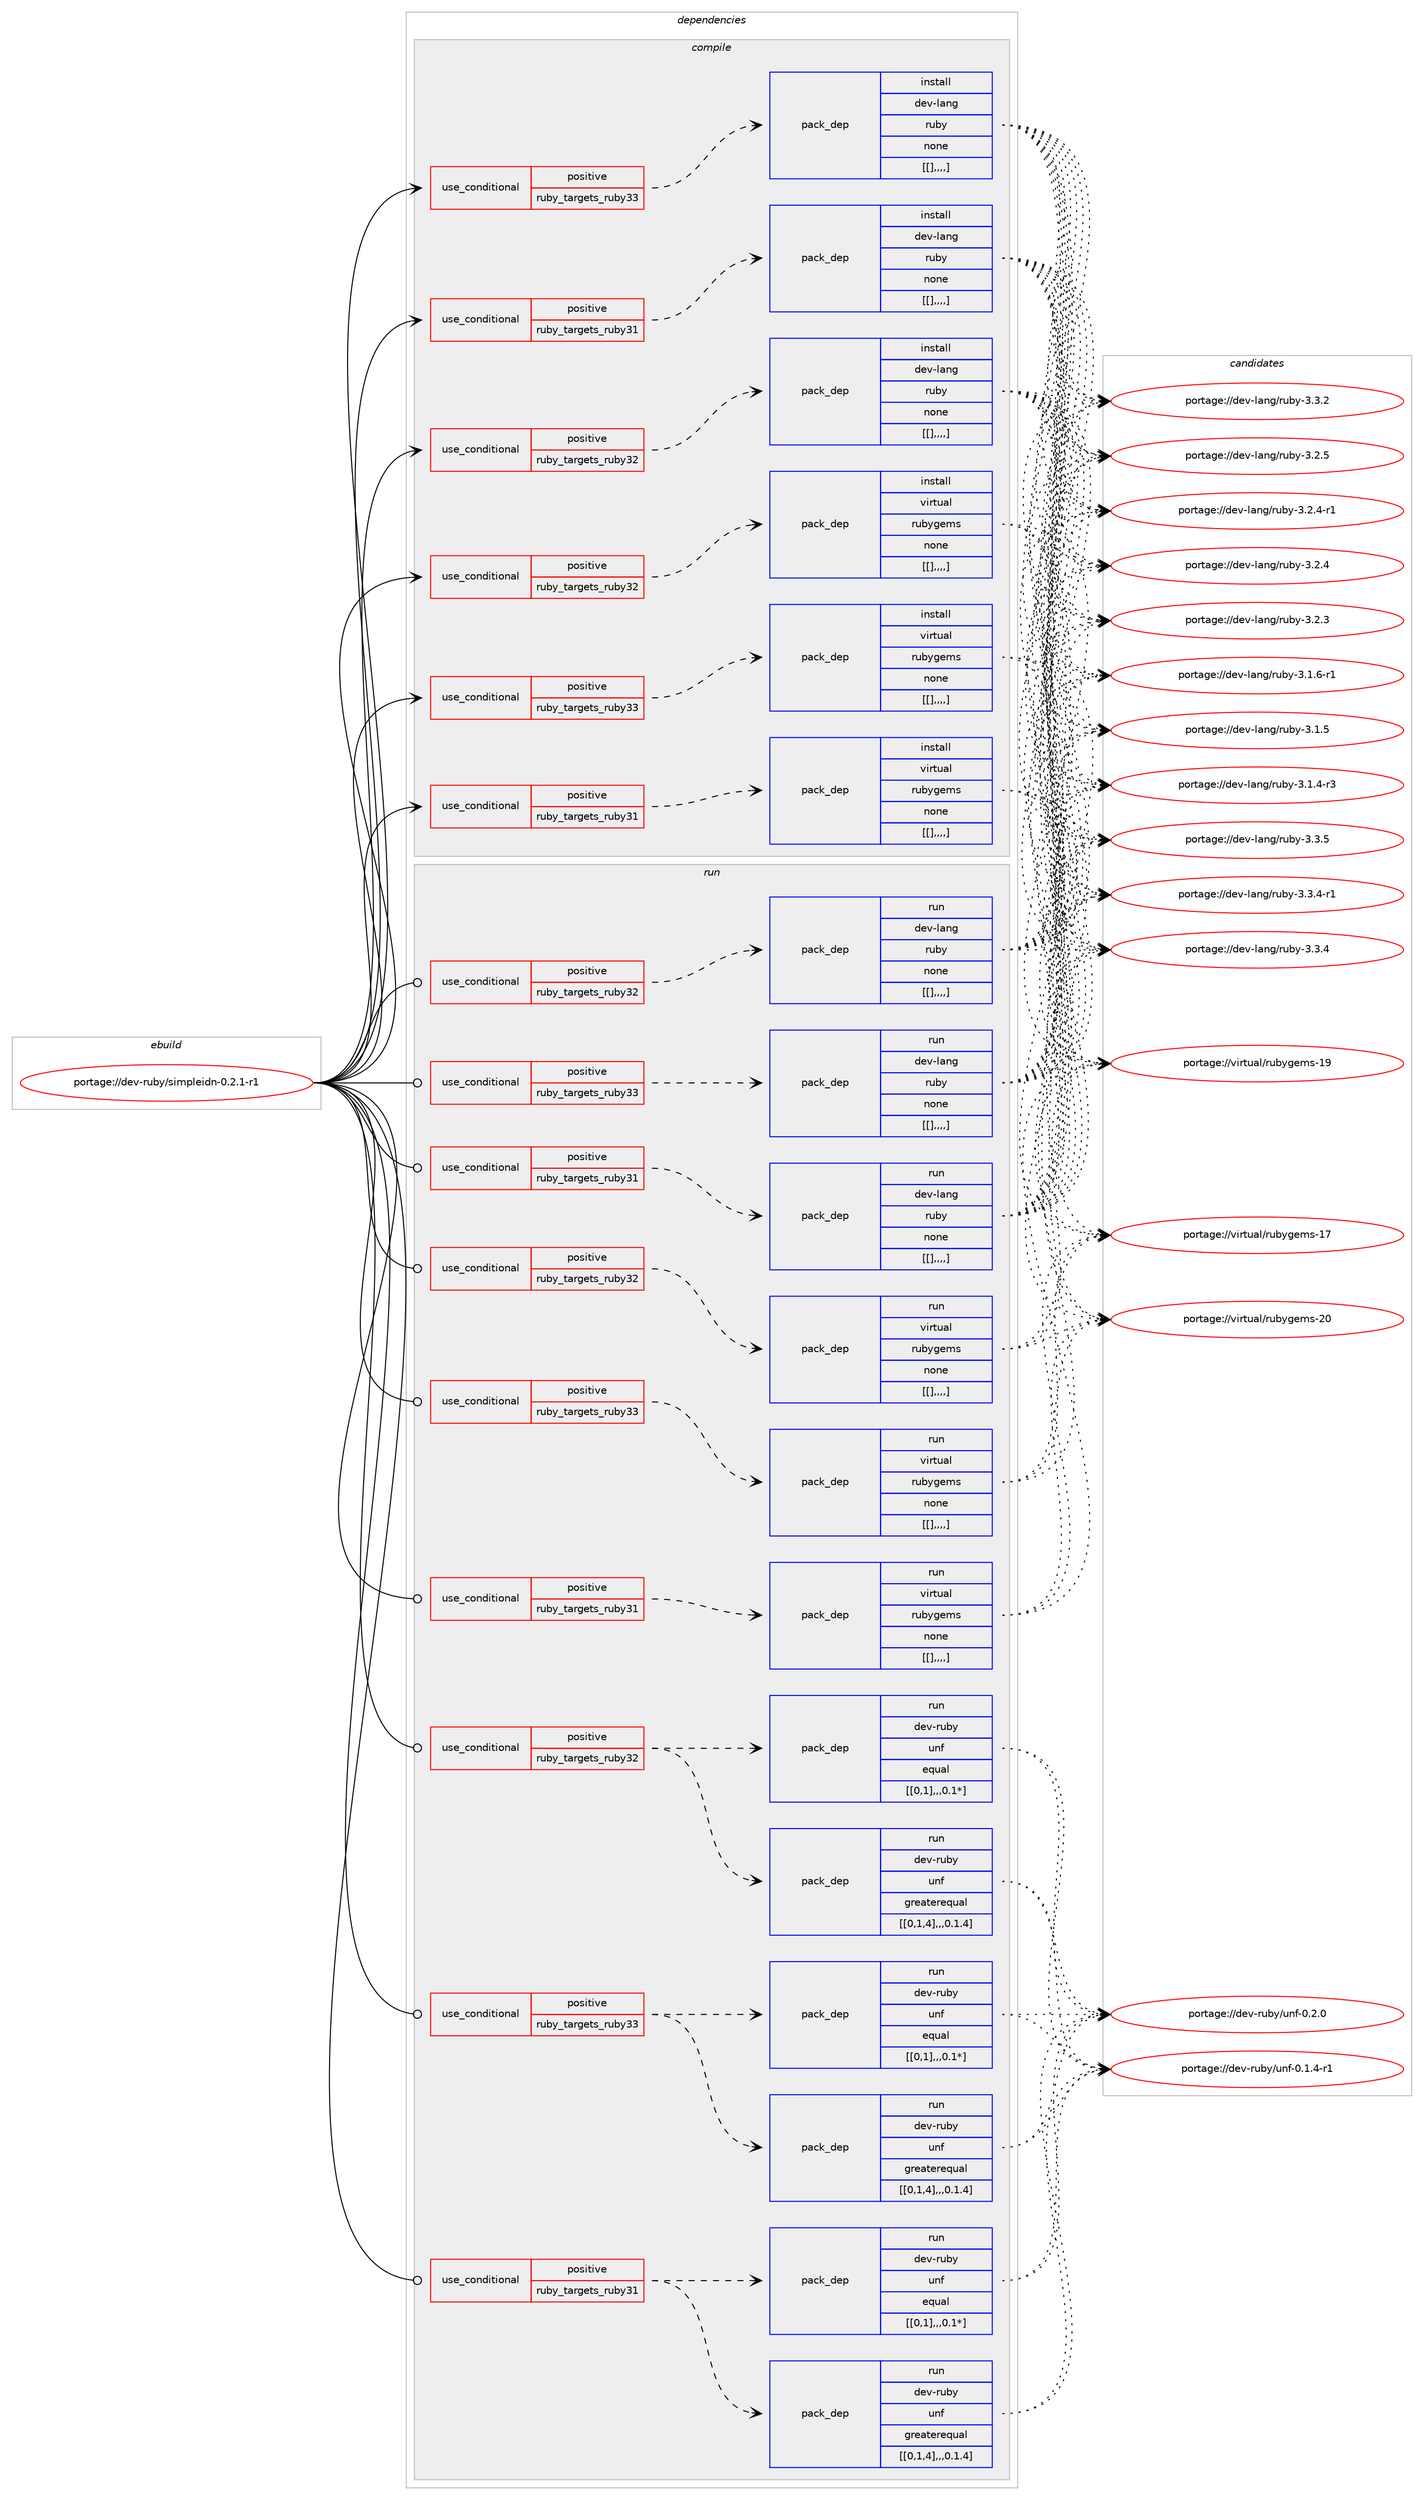 digraph prolog {

# *************
# Graph options
# *************

newrank=true;
concentrate=true;
compound=true;
graph [rankdir=LR,fontname=Helvetica,fontsize=10,ranksep=1.5];#, ranksep=2.5, nodesep=0.2];
edge  [arrowhead=vee];
node  [fontname=Helvetica,fontsize=10];

# **********
# The ebuild
# **********

subgraph cluster_leftcol {
color=gray;
label=<<i>ebuild</i>>;
id [label="portage://dev-ruby/simpleidn-0.2.1-r1", color=red, width=4, href="../dev-ruby/simpleidn-0.2.1-r1.svg"];
}

# ****************
# The dependencies
# ****************

subgraph cluster_midcol {
color=gray;
label=<<i>dependencies</i>>;
subgraph cluster_compile {
fillcolor="#eeeeee";
style=filled;
label=<<i>compile</i>>;
subgraph cond58313 {
dependency206945 [label=<<TABLE BORDER="0" CELLBORDER="1" CELLSPACING="0" CELLPADDING="4"><TR><TD ROWSPAN="3" CELLPADDING="10">use_conditional</TD></TR><TR><TD>positive</TD></TR><TR><TD>ruby_targets_ruby31</TD></TR></TABLE>>, shape=none, color=red];
subgraph pack147252 {
dependency206946 [label=<<TABLE BORDER="0" CELLBORDER="1" CELLSPACING="0" CELLPADDING="4" WIDTH="220"><TR><TD ROWSPAN="6" CELLPADDING="30">pack_dep</TD></TR><TR><TD WIDTH="110">install</TD></TR><TR><TD>dev-lang</TD></TR><TR><TD>ruby</TD></TR><TR><TD>none</TD></TR><TR><TD>[[],,,,]</TD></TR></TABLE>>, shape=none, color=blue];
}
dependency206945:e -> dependency206946:w [weight=20,style="dashed",arrowhead="vee"];
}
id:e -> dependency206945:w [weight=20,style="solid",arrowhead="vee"];
subgraph cond58314 {
dependency206947 [label=<<TABLE BORDER="0" CELLBORDER="1" CELLSPACING="0" CELLPADDING="4"><TR><TD ROWSPAN="3" CELLPADDING="10">use_conditional</TD></TR><TR><TD>positive</TD></TR><TR><TD>ruby_targets_ruby31</TD></TR></TABLE>>, shape=none, color=red];
subgraph pack147253 {
dependency206948 [label=<<TABLE BORDER="0" CELLBORDER="1" CELLSPACING="0" CELLPADDING="4" WIDTH="220"><TR><TD ROWSPAN="6" CELLPADDING="30">pack_dep</TD></TR><TR><TD WIDTH="110">install</TD></TR><TR><TD>virtual</TD></TR><TR><TD>rubygems</TD></TR><TR><TD>none</TD></TR><TR><TD>[[],,,,]</TD></TR></TABLE>>, shape=none, color=blue];
}
dependency206947:e -> dependency206948:w [weight=20,style="dashed",arrowhead="vee"];
}
id:e -> dependency206947:w [weight=20,style="solid",arrowhead="vee"];
subgraph cond58315 {
dependency206949 [label=<<TABLE BORDER="0" CELLBORDER="1" CELLSPACING="0" CELLPADDING="4"><TR><TD ROWSPAN="3" CELLPADDING="10">use_conditional</TD></TR><TR><TD>positive</TD></TR><TR><TD>ruby_targets_ruby32</TD></TR></TABLE>>, shape=none, color=red];
subgraph pack147254 {
dependency206950 [label=<<TABLE BORDER="0" CELLBORDER="1" CELLSPACING="0" CELLPADDING="4" WIDTH="220"><TR><TD ROWSPAN="6" CELLPADDING="30">pack_dep</TD></TR><TR><TD WIDTH="110">install</TD></TR><TR><TD>dev-lang</TD></TR><TR><TD>ruby</TD></TR><TR><TD>none</TD></TR><TR><TD>[[],,,,]</TD></TR></TABLE>>, shape=none, color=blue];
}
dependency206949:e -> dependency206950:w [weight=20,style="dashed",arrowhead="vee"];
}
id:e -> dependency206949:w [weight=20,style="solid",arrowhead="vee"];
subgraph cond58316 {
dependency206951 [label=<<TABLE BORDER="0" CELLBORDER="1" CELLSPACING="0" CELLPADDING="4"><TR><TD ROWSPAN="3" CELLPADDING="10">use_conditional</TD></TR><TR><TD>positive</TD></TR><TR><TD>ruby_targets_ruby32</TD></TR></TABLE>>, shape=none, color=red];
subgraph pack147255 {
dependency206952 [label=<<TABLE BORDER="0" CELLBORDER="1" CELLSPACING="0" CELLPADDING="4" WIDTH="220"><TR><TD ROWSPAN="6" CELLPADDING="30">pack_dep</TD></TR><TR><TD WIDTH="110">install</TD></TR><TR><TD>virtual</TD></TR><TR><TD>rubygems</TD></TR><TR><TD>none</TD></TR><TR><TD>[[],,,,]</TD></TR></TABLE>>, shape=none, color=blue];
}
dependency206951:e -> dependency206952:w [weight=20,style="dashed",arrowhead="vee"];
}
id:e -> dependency206951:w [weight=20,style="solid",arrowhead="vee"];
subgraph cond58317 {
dependency206953 [label=<<TABLE BORDER="0" CELLBORDER="1" CELLSPACING="0" CELLPADDING="4"><TR><TD ROWSPAN="3" CELLPADDING="10">use_conditional</TD></TR><TR><TD>positive</TD></TR><TR><TD>ruby_targets_ruby33</TD></TR></TABLE>>, shape=none, color=red];
subgraph pack147256 {
dependency206954 [label=<<TABLE BORDER="0" CELLBORDER="1" CELLSPACING="0" CELLPADDING="4" WIDTH="220"><TR><TD ROWSPAN="6" CELLPADDING="30">pack_dep</TD></TR><TR><TD WIDTH="110">install</TD></TR><TR><TD>dev-lang</TD></TR><TR><TD>ruby</TD></TR><TR><TD>none</TD></TR><TR><TD>[[],,,,]</TD></TR></TABLE>>, shape=none, color=blue];
}
dependency206953:e -> dependency206954:w [weight=20,style="dashed",arrowhead="vee"];
}
id:e -> dependency206953:w [weight=20,style="solid",arrowhead="vee"];
subgraph cond58318 {
dependency206955 [label=<<TABLE BORDER="0" CELLBORDER="1" CELLSPACING="0" CELLPADDING="4"><TR><TD ROWSPAN="3" CELLPADDING="10">use_conditional</TD></TR><TR><TD>positive</TD></TR><TR><TD>ruby_targets_ruby33</TD></TR></TABLE>>, shape=none, color=red];
subgraph pack147257 {
dependency206956 [label=<<TABLE BORDER="0" CELLBORDER="1" CELLSPACING="0" CELLPADDING="4" WIDTH="220"><TR><TD ROWSPAN="6" CELLPADDING="30">pack_dep</TD></TR><TR><TD WIDTH="110">install</TD></TR><TR><TD>virtual</TD></TR><TR><TD>rubygems</TD></TR><TR><TD>none</TD></TR><TR><TD>[[],,,,]</TD></TR></TABLE>>, shape=none, color=blue];
}
dependency206955:e -> dependency206956:w [weight=20,style="dashed",arrowhead="vee"];
}
id:e -> dependency206955:w [weight=20,style="solid",arrowhead="vee"];
}
subgraph cluster_compileandrun {
fillcolor="#eeeeee";
style=filled;
label=<<i>compile and run</i>>;
}
subgraph cluster_run {
fillcolor="#eeeeee";
style=filled;
label=<<i>run</i>>;
subgraph cond58319 {
dependency206957 [label=<<TABLE BORDER="0" CELLBORDER="1" CELLSPACING="0" CELLPADDING="4"><TR><TD ROWSPAN="3" CELLPADDING="10">use_conditional</TD></TR><TR><TD>positive</TD></TR><TR><TD>ruby_targets_ruby31</TD></TR></TABLE>>, shape=none, color=red];
subgraph pack147258 {
dependency206958 [label=<<TABLE BORDER="0" CELLBORDER="1" CELLSPACING="0" CELLPADDING="4" WIDTH="220"><TR><TD ROWSPAN="6" CELLPADDING="30">pack_dep</TD></TR><TR><TD WIDTH="110">run</TD></TR><TR><TD>dev-lang</TD></TR><TR><TD>ruby</TD></TR><TR><TD>none</TD></TR><TR><TD>[[],,,,]</TD></TR></TABLE>>, shape=none, color=blue];
}
dependency206957:e -> dependency206958:w [weight=20,style="dashed",arrowhead="vee"];
}
id:e -> dependency206957:w [weight=20,style="solid",arrowhead="odot"];
subgraph cond58320 {
dependency206959 [label=<<TABLE BORDER="0" CELLBORDER="1" CELLSPACING="0" CELLPADDING="4"><TR><TD ROWSPAN="3" CELLPADDING="10">use_conditional</TD></TR><TR><TD>positive</TD></TR><TR><TD>ruby_targets_ruby31</TD></TR></TABLE>>, shape=none, color=red];
subgraph pack147259 {
dependency206960 [label=<<TABLE BORDER="0" CELLBORDER="1" CELLSPACING="0" CELLPADDING="4" WIDTH="220"><TR><TD ROWSPAN="6" CELLPADDING="30">pack_dep</TD></TR><TR><TD WIDTH="110">run</TD></TR><TR><TD>dev-ruby</TD></TR><TR><TD>unf</TD></TR><TR><TD>greaterequal</TD></TR><TR><TD>[[0,1,4],,,0.1.4]</TD></TR></TABLE>>, shape=none, color=blue];
}
dependency206959:e -> dependency206960:w [weight=20,style="dashed",arrowhead="vee"];
subgraph pack147260 {
dependency206961 [label=<<TABLE BORDER="0" CELLBORDER="1" CELLSPACING="0" CELLPADDING="4" WIDTH="220"><TR><TD ROWSPAN="6" CELLPADDING="30">pack_dep</TD></TR><TR><TD WIDTH="110">run</TD></TR><TR><TD>dev-ruby</TD></TR><TR><TD>unf</TD></TR><TR><TD>equal</TD></TR><TR><TD>[[0,1],,,0.1*]</TD></TR></TABLE>>, shape=none, color=blue];
}
dependency206959:e -> dependency206961:w [weight=20,style="dashed",arrowhead="vee"];
}
id:e -> dependency206959:w [weight=20,style="solid",arrowhead="odot"];
subgraph cond58321 {
dependency206962 [label=<<TABLE BORDER="0" CELLBORDER="1" CELLSPACING="0" CELLPADDING="4"><TR><TD ROWSPAN="3" CELLPADDING="10">use_conditional</TD></TR><TR><TD>positive</TD></TR><TR><TD>ruby_targets_ruby31</TD></TR></TABLE>>, shape=none, color=red];
subgraph pack147261 {
dependency206963 [label=<<TABLE BORDER="0" CELLBORDER="1" CELLSPACING="0" CELLPADDING="4" WIDTH="220"><TR><TD ROWSPAN="6" CELLPADDING="30">pack_dep</TD></TR><TR><TD WIDTH="110">run</TD></TR><TR><TD>virtual</TD></TR><TR><TD>rubygems</TD></TR><TR><TD>none</TD></TR><TR><TD>[[],,,,]</TD></TR></TABLE>>, shape=none, color=blue];
}
dependency206962:e -> dependency206963:w [weight=20,style="dashed",arrowhead="vee"];
}
id:e -> dependency206962:w [weight=20,style="solid",arrowhead="odot"];
subgraph cond58322 {
dependency206964 [label=<<TABLE BORDER="0" CELLBORDER="1" CELLSPACING="0" CELLPADDING="4"><TR><TD ROWSPAN="3" CELLPADDING="10">use_conditional</TD></TR><TR><TD>positive</TD></TR><TR><TD>ruby_targets_ruby32</TD></TR></TABLE>>, shape=none, color=red];
subgraph pack147262 {
dependency206965 [label=<<TABLE BORDER="0" CELLBORDER="1" CELLSPACING="0" CELLPADDING="4" WIDTH="220"><TR><TD ROWSPAN="6" CELLPADDING="30">pack_dep</TD></TR><TR><TD WIDTH="110">run</TD></TR><TR><TD>dev-lang</TD></TR><TR><TD>ruby</TD></TR><TR><TD>none</TD></TR><TR><TD>[[],,,,]</TD></TR></TABLE>>, shape=none, color=blue];
}
dependency206964:e -> dependency206965:w [weight=20,style="dashed",arrowhead="vee"];
}
id:e -> dependency206964:w [weight=20,style="solid",arrowhead="odot"];
subgraph cond58323 {
dependency206966 [label=<<TABLE BORDER="0" CELLBORDER="1" CELLSPACING="0" CELLPADDING="4"><TR><TD ROWSPAN="3" CELLPADDING="10">use_conditional</TD></TR><TR><TD>positive</TD></TR><TR><TD>ruby_targets_ruby32</TD></TR></TABLE>>, shape=none, color=red];
subgraph pack147263 {
dependency206967 [label=<<TABLE BORDER="0" CELLBORDER="1" CELLSPACING="0" CELLPADDING="4" WIDTH="220"><TR><TD ROWSPAN="6" CELLPADDING="30">pack_dep</TD></TR><TR><TD WIDTH="110">run</TD></TR><TR><TD>dev-ruby</TD></TR><TR><TD>unf</TD></TR><TR><TD>greaterequal</TD></TR><TR><TD>[[0,1,4],,,0.1.4]</TD></TR></TABLE>>, shape=none, color=blue];
}
dependency206966:e -> dependency206967:w [weight=20,style="dashed",arrowhead="vee"];
subgraph pack147264 {
dependency206968 [label=<<TABLE BORDER="0" CELLBORDER="1" CELLSPACING="0" CELLPADDING="4" WIDTH="220"><TR><TD ROWSPAN="6" CELLPADDING="30">pack_dep</TD></TR><TR><TD WIDTH="110">run</TD></TR><TR><TD>dev-ruby</TD></TR><TR><TD>unf</TD></TR><TR><TD>equal</TD></TR><TR><TD>[[0,1],,,0.1*]</TD></TR></TABLE>>, shape=none, color=blue];
}
dependency206966:e -> dependency206968:w [weight=20,style="dashed",arrowhead="vee"];
}
id:e -> dependency206966:w [weight=20,style="solid",arrowhead="odot"];
subgraph cond58324 {
dependency206969 [label=<<TABLE BORDER="0" CELLBORDER="1" CELLSPACING="0" CELLPADDING="4"><TR><TD ROWSPAN="3" CELLPADDING="10">use_conditional</TD></TR><TR><TD>positive</TD></TR><TR><TD>ruby_targets_ruby32</TD></TR></TABLE>>, shape=none, color=red];
subgraph pack147265 {
dependency206970 [label=<<TABLE BORDER="0" CELLBORDER="1" CELLSPACING="0" CELLPADDING="4" WIDTH="220"><TR><TD ROWSPAN="6" CELLPADDING="30">pack_dep</TD></TR><TR><TD WIDTH="110">run</TD></TR><TR><TD>virtual</TD></TR><TR><TD>rubygems</TD></TR><TR><TD>none</TD></TR><TR><TD>[[],,,,]</TD></TR></TABLE>>, shape=none, color=blue];
}
dependency206969:e -> dependency206970:w [weight=20,style="dashed",arrowhead="vee"];
}
id:e -> dependency206969:w [weight=20,style="solid",arrowhead="odot"];
subgraph cond58325 {
dependency206971 [label=<<TABLE BORDER="0" CELLBORDER="1" CELLSPACING="0" CELLPADDING="4"><TR><TD ROWSPAN="3" CELLPADDING="10">use_conditional</TD></TR><TR><TD>positive</TD></TR><TR><TD>ruby_targets_ruby33</TD></TR></TABLE>>, shape=none, color=red];
subgraph pack147266 {
dependency206972 [label=<<TABLE BORDER="0" CELLBORDER="1" CELLSPACING="0" CELLPADDING="4" WIDTH="220"><TR><TD ROWSPAN="6" CELLPADDING="30">pack_dep</TD></TR><TR><TD WIDTH="110">run</TD></TR><TR><TD>dev-lang</TD></TR><TR><TD>ruby</TD></TR><TR><TD>none</TD></TR><TR><TD>[[],,,,]</TD></TR></TABLE>>, shape=none, color=blue];
}
dependency206971:e -> dependency206972:w [weight=20,style="dashed",arrowhead="vee"];
}
id:e -> dependency206971:w [weight=20,style="solid",arrowhead="odot"];
subgraph cond58326 {
dependency206973 [label=<<TABLE BORDER="0" CELLBORDER="1" CELLSPACING="0" CELLPADDING="4"><TR><TD ROWSPAN="3" CELLPADDING="10">use_conditional</TD></TR><TR><TD>positive</TD></TR><TR><TD>ruby_targets_ruby33</TD></TR></TABLE>>, shape=none, color=red];
subgraph pack147267 {
dependency206974 [label=<<TABLE BORDER="0" CELLBORDER="1" CELLSPACING="0" CELLPADDING="4" WIDTH="220"><TR><TD ROWSPAN="6" CELLPADDING="30">pack_dep</TD></TR><TR><TD WIDTH="110">run</TD></TR><TR><TD>dev-ruby</TD></TR><TR><TD>unf</TD></TR><TR><TD>greaterequal</TD></TR><TR><TD>[[0,1,4],,,0.1.4]</TD></TR></TABLE>>, shape=none, color=blue];
}
dependency206973:e -> dependency206974:w [weight=20,style="dashed",arrowhead="vee"];
subgraph pack147268 {
dependency206975 [label=<<TABLE BORDER="0" CELLBORDER="1" CELLSPACING="0" CELLPADDING="4" WIDTH="220"><TR><TD ROWSPAN="6" CELLPADDING="30">pack_dep</TD></TR><TR><TD WIDTH="110">run</TD></TR><TR><TD>dev-ruby</TD></TR><TR><TD>unf</TD></TR><TR><TD>equal</TD></TR><TR><TD>[[0,1],,,0.1*]</TD></TR></TABLE>>, shape=none, color=blue];
}
dependency206973:e -> dependency206975:w [weight=20,style="dashed",arrowhead="vee"];
}
id:e -> dependency206973:w [weight=20,style="solid",arrowhead="odot"];
subgraph cond58327 {
dependency206976 [label=<<TABLE BORDER="0" CELLBORDER="1" CELLSPACING="0" CELLPADDING="4"><TR><TD ROWSPAN="3" CELLPADDING="10">use_conditional</TD></TR><TR><TD>positive</TD></TR><TR><TD>ruby_targets_ruby33</TD></TR></TABLE>>, shape=none, color=red];
subgraph pack147269 {
dependency206977 [label=<<TABLE BORDER="0" CELLBORDER="1" CELLSPACING="0" CELLPADDING="4" WIDTH="220"><TR><TD ROWSPAN="6" CELLPADDING="30">pack_dep</TD></TR><TR><TD WIDTH="110">run</TD></TR><TR><TD>virtual</TD></TR><TR><TD>rubygems</TD></TR><TR><TD>none</TD></TR><TR><TD>[[],,,,]</TD></TR></TABLE>>, shape=none, color=blue];
}
dependency206976:e -> dependency206977:w [weight=20,style="dashed",arrowhead="vee"];
}
id:e -> dependency206976:w [weight=20,style="solid",arrowhead="odot"];
}
}

# **************
# The candidates
# **************

subgraph cluster_choices {
rank=same;
color=gray;
label=<<i>candidates</i>>;

subgraph choice147252 {
color=black;
nodesep=1;
choice10010111845108971101034711411798121455146514653 [label="portage://dev-lang/ruby-3.3.5", color=red, width=4,href="../dev-lang/ruby-3.3.5.svg"];
choice100101118451089711010347114117981214551465146524511449 [label="portage://dev-lang/ruby-3.3.4-r1", color=red, width=4,href="../dev-lang/ruby-3.3.4-r1.svg"];
choice10010111845108971101034711411798121455146514652 [label="portage://dev-lang/ruby-3.3.4", color=red, width=4,href="../dev-lang/ruby-3.3.4.svg"];
choice10010111845108971101034711411798121455146514650 [label="portage://dev-lang/ruby-3.3.2", color=red, width=4,href="../dev-lang/ruby-3.3.2.svg"];
choice10010111845108971101034711411798121455146504653 [label="portage://dev-lang/ruby-3.2.5", color=red, width=4,href="../dev-lang/ruby-3.2.5.svg"];
choice100101118451089711010347114117981214551465046524511449 [label="portage://dev-lang/ruby-3.2.4-r1", color=red, width=4,href="../dev-lang/ruby-3.2.4-r1.svg"];
choice10010111845108971101034711411798121455146504652 [label="portage://dev-lang/ruby-3.2.4", color=red, width=4,href="../dev-lang/ruby-3.2.4.svg"];
choice10010111845108971101034711411798121455146504651 [label="portage://dev-lang/ruby-3.2.3", color=red, width=4,href="../dev-lang/ruby-3.2.3.svg"];
choice100101118451089711010347114117981214551464946544511449 [label="portage://dev-lang/ruby-3.1.6-r1", color=red, width=4,href="../dev-lang/ruby-3.1.6-r1.svg"];
choice10010111845108971101034711411798121455146494653 [label="portage://dev-lang/ruby-3.1.5", color=red, width=4,href="../dev-lang/ruby-3.1.5.svg"];
choice100101118451089711010347114117981214551464946524511451 [label="portage://dev-lang/ruby-3.1.4-r3", color=red, width=4,href="../dev-lang/ruby-3.1.4-r3.svg"];
dependency206946:e -> choice10010111845108971101034711411798121455146514653:w [style=dotted,weight="100"];
dependency206946:e -> choice100101118451089711010347114117981214551465146524511449:w [style=dotted,weight="100"];
dependency206946:e -> choice10010111845108971101034711411798121455146514652:w [style=dotted,weight="100"];
dependency206946:e -> choice10010111845108971101034711411798121455146514650:w [style=dotted,weight="100"];
dependency206946:e -> choice10010111845108971101034711411798121455146504653:w [style=dotted,weight="100"];
dependency206946:e -> choice100101118451089711010347114117981214551465046524511449:w [style=dotted,weight="100"];
dependency206946:e -> choice10010111845108971101034711411798121455146504652:w [style=dotted,weight="100"];
dependency206946:e -> choice10010111845108971101034711411798121455146504651:w [style=dotted,weight="100"];
dependency206946:e -> choice100101118451089711010347114117981214551464946544511449:w [style=dotted,weight="100"];
dependency206946:e -> choice10010111845108971101034711411798121455146494653:w [style=dotted,weight="100"];
dependency206946:e -> choice100101118451089711010347114117981214551464946524511451:w [style=dotted,weight="100"];
}
subgraph choice147253 {
color=black;
nodesep=1;
choice118105114116117971084711411798121103101109115455048 [label="portage://virtual/rubygems-20", color=red, width=4,href="../virtual/rubygems-20.svg"];
choice118105114116117971084711411798121103101109115454957 [label="portage://virtual/rubygems-19", color=red, width=4,href="../virtual/rubygems-19.svg"];
choice118105114116117971084711411798121103101109115454955 [label="portage://virtual/rubygems-17", color=red, width=4,href="../virtual/rubygems-17.svg"];
dependency206948:e -> choice118105114116117971084711411798121103101109115455048:w [style=dotted,weight="100"];
dependency206948:e -> choice118105114116117971084711411798121103101109115454957:w [style=dotted,weight="100"];
dependency206948:e -> choice118105114116117971084711411798121103101109115454955:w [style=dotted,weight="100"];
}
subgraph choice147254 {
color=black;
nodesep=1;
choice10010111845108971101034711411798121455146514653 [label="portage://dev-lang/ruby-3.3.5", color=red, width=4,href="../dev-lang/ruby-3.3.5.svg"];
choice100101118451089711010347114117981214551465146524511449 [label="portage://dev-lang/ruby-3.3.4-r1", color=red, width=4,href="../dev-lang/ruby-3.3.4-r1.svg"];
choice10010111845108971101034711411798121455146514652 [label="portage://dev-lang/ruby-3.3.4", color=red, width=4,href="../dev-lang/ruby-3.3.4.svg"];
choice10010111845108971101034711411798121455146514650 [label="portage://dev-lang/ruby-3.3.2", color=red, width=4,href="../dev-lang/ruby-3.3.2.svg"];
choice10010111845108971101034711411798121455146504653 [label="portage://dev-lang/ruby-3.2.5", color=red, width=4,href="../dev-lang/ruby-3.2.5.svg"];
choice100101118451089711010347114117981214551465046524511449 [label="portage://dev-lang/ruby-3.2.4-r1", color=red, width=4,href="../dev-lang/ruby-3.2.4-r1.svg"];
choice10010111845108971101034711411798121455146504652 [label="portage://dev-lang/ruby-3.2.4", color=red, width=4,href="../dev-lang/ruby-3.2.4.svg"];
choice10010111845108971101034711411798121455146504651 [label="portage://dev-lang/ruby-3.2.3", color=red, width=4,href="../dev-lang/ruby-3.2.3.svg"];
choice100101118451089711010347114117981214551464946544511449 [label="portage://dev-lang/ruby-3.1.6-r1", color=red, width=4,href="../dev-lang/ruby-3.1.6-r1.svg"];
choice10010111845108971101034711411798121455146494653 [label="portage://dev-lang/ruby-3.1.5", color=red, width=4,href="../dev-lang/ruby-3.1.5.svg"];
choice100101118451089711010347114117981214551464946524511451 [label="portage://dev-lang/ruby-3.1.4-r3", color=red, width=4,href="../dev-lang/ruby-3.1.4-r3.svg"];
dependency206950:e -> choice10010111845108971101034711411798121455146514653:w [style=dotted,weight="100"];
dependency206950:e -> choice100101118451089711010347114117981214551465146524511449:w [style=dotted,weight="100"];
dependency206950:e -> choice10010111845108971101034711411798121455146514652:w [style=dotted,weight="100"];
dependency206950:e -> choice10010111845108971101034711411798121455146514650:w [style=dotted,weight="100"];
dependency206950:e -> choice10010111845108971101034711411798121455146504653:w [style=dotted,weight="100"];
dependency206950:e -> choice100101118451089711010347114117981214551465046524511449:w [style=dotted,weight="100"];
dependency206950:e -> choice10010111845108971101034711411798121455146504652:w [style=dotted,weight="100"];
dependency206950:e -> choice10010111845108971101034711411798121455146504651:w [style=dotted,weight="100"];
dependency206950:e -> choice100101118451089711010347114117981214551464946544511449:w [style=dotted,weight="100"];
dependency206950:e -> choice10010111845108971101034711411798121455146494653:w [style=dotted,weight="100"];
dependency206950:e -> choice100101118451089711010347114117981214551464946524511451:w [style=dotted,weight="100"];
}
subgraph choice147255 {
color=black;
nodesep=1;
choice118105114116117971084711411798121103101109115455048 [label="portage://virtual/rubygems-20", color=red, width=4,href="../virtual/rubygems-20.svg"];
choice118105114116117971084711411798121103101109115454957 [label="portage://virtual/rubygems-19", color=red, width=4,href="../virtual/rubygems-19.svg"];
choice118105114116117971084711411798121103101109115454955 [label="portage://virtual/rubygems-17", color=red, width=4,href="../virtual/rubygems-17.svg"];
dependency206952:e -> choice118105114116117971084711411798121103101109115455048:w [style=dotted,weight="100"];
dependency206952:e -> choice118105114116117971084711411798121103101109115454957:w [style=dotted,weight="100"];
dependency206952:e -> choice118105114116117971084711411798121103101109115454955:w [style=dotted,weight="100"];
}
subgraph choice147256 {
color=black;
nodesep=1;
choice10010111845108971101034711411798121455146514653 [label="portage://dev-lang/ruby-3.3.5", color=red, width=4,href="../dev-lang/ruby-3.3.5.svg"];
choice100101118451089711010347114117981214551465146524511449 [label="portage://dev-lang/ruby-3.3.4-r1", color=red, width=4,href="../dev-lang/ruby-3.3.4-r1.svg"];
choice10010111845108971101034711411798121455146514652 [label="portage://dev-lang/ruby-3.3.4", color=red, width=4,href="../dev-lang/ruby-3.3.4.svg"];
choice10010111845108971101034711411798121455146514650 [label="portage://dev-lang/ruby-3.3.2", color=red, width=4,href="../dev-lang/ruby-3.3.2.svg"];
choice10010111845108971101034711411798121455146504653 [label="portage://dev-lang/ruby-3.2.5", color=red, width=4,href="../dev-lang/ruby-3.2.5.svg"];
choice100101118451089711010347114117981214551465046524511449 [label="portage://dev-lang/ruby-3.2.4-r1", color=red, width=4,href="../dev-lang/ruby-3.2.4-r1.svg"];
choice10010111845108971101034711411798121455146504652 [label="portage://dev-lang/ruby-3.2.4", color=red, width=4,href="../dev-lang/ruby-3.2.4.svg"];
choice10010111845108971101034711411798121455146504651 [label="portage://dev-lang/ruby-3.2.3", color=red, width=4,href="../dev-lang/ruby-3.2.3.svg"];
choice100101118451089711010347114117981214551464946544511449 [label="portage://dev-lang/ruby-3.1.6-r1", color=red, width=4,href="../dev-lang/ruby-3.1.6-r1.svg"];
choice10010111845108971101034711411798121455146494653 [label="portage://dev-lang/ruby-3.1.5", color=red, width=4,href="../dev-lang/ruby-3.1.5.svg"];
choice100101118451089711010347114117981214551464946524511451 [label="portage://dev-lang/ruby-3.1.4-r3", color=red, width=4,href="../dev-lang/ruby-3.1.4-r3.svg"];
dependency206954:e -> choice10010111845108971101034711411798121455146514653:w [style=dotted,weight="100"];
dependency206954:e -> choice100101118451089711010347114117981214551465146524511449:w [style=dotted,weight="100"];
dependency206954:e -> choice10010111845108971101034711411798121455146514652:w [style=dotted,weight="100"];
dependency206954:e -> choice10010111845108971101034711411798121455146514650:w [style=dotted,weight="100"];
dependency206954:e -> choice10010111845108971101034711411798121455146504653:w [style=dotted,weight="100"];
dependency206954:e -> choice100101118451089711010347114117981214551465046524511449:w [style=dotted,weight="100"];
dependency206954:e -> choice10010111845108971101034711411798121455146504652:w [style=dotted,weight="100"];
dependency206954:e -> choice10010111845108971101034711411798121455146504651:w [style=dotted,weight="100"];
dependency206954:e -> choice100101118451089711010347114117981214551464946544511449:w [style=dotted,weight="100"];
dependency206954:e -> choice10010111845108971101034711411798121455146494653:w [style=dotted,weight="100"];
dependency206954:e -> choice100101118451089711010347114117981214551464946524511451:w [style=dotted,weight="100"];
}
subgraph choice147257 {
color=black;
nodesep=1;
choice118105114116117971084711411798121103101109115455048 [label="portage://virtual/rubygems-20", color=red, width=4,href="../virtual/rubygems-20.svg"];
choice118105114116117971084711411798121103101109115454957 [label="portage://virtual/rubygems-19", color=red, width=4,href="../virtual/rubygems-19.svg"];
choice118105114116117971084711411798121103101109115454955 [label="portage://virtual/rubygems-17", color=red, width=4,href="../virtual/rubygems-17.svg"];
dependency206956:e -> choice118105114116117971084711411798121103101109115455048:w [style=dotted,weight="100"];
dependency206956:e -> choice118105114116117971084711411798121103101109115454957:w [style=dotted,weight="100"];
dependency206956:e -> choice118105114116117971084711411798121103101109115454955:w [style=dotted,weight="100"];
}
subgraph choice147258 {
color=black;
nodesep=1;
choice10010111845108971101034711411798121455146514653 [label="portage://dev-lang/ruby-3.3.5", color=red, width=4,href="../dev-lang/ruby-3.3.5.svg"];
choice100101118451089711010347114117981214551465146524511449 [label="portage://dev-lang/ruby-3.3.4-r1", color=red, width=4,href="../dev-lang/ruby-3.3.4-r1.svg"];
choice10010111845108971101034711411798121455146514652 [label="portage://dev-lang/ruby-3.3.4", color=red, width=4,href="../dev-lang/ruby-3.3.4.svg"];
choice10010111845108971101034711411798121455146514650 [label="portage://dev-lang/ruby-3.3.2", color=red, width=4,href="../dev-lang/ruby-3.3.2.svg"];
choice10010111845108971101034711411798121455146504653 [label="portage://dev-lang/ruby-3.2.5", color=red, width=4,href="../dev-lang/ruby-3.2.5.svg"];
choice100101118451089711010347114117981214551465046524511449 [label="portage://dev-lang/ruby-3.2.4-r1", color=red, width=4,href="../dev-lang/ruby-3.2.4-r1.svg"];
choice10010111845108971101034711411798121455146504652 [label="portage://dev-lang/ruby-3.2.4", color=red, width=4,href="../dev-lang/ruby-3.2.4.svg"];
choice10010111845108971101034711411798121455146504651 [label="portage://dev-lang/ruby-3.2.3", color=red, width=4,href="../dev-lang/ruby-3.2.3.svg"];
choice100101118451089711010347114117981214551464946544511449 [label="portage://dev-lang/ruby-3.1.6-r1", color=red, width=4,href="../dev-lang/ruby-3.1.6-r1.svg"];
choice10010111845108971101034711411798121455146494653 [label="portage://dev-lang/ruby-3.1.5", color=red, width=4,href="../dev-lang/ruby-3.1.5.svg"];
choice100101118451089711010347114117981214551464946524511451 [label="portage://dev-lang/ruby-3.1.4-r3", color=red, width=4,href="../dev-lang/ruby-3.1.4-r3.svg"];
dependency206958:e -> choice10010111845108971101034711411798121455146514653:w [style=dotted,weight="100"];
dependency206958:e -> choice100101118451089711010347114117981214551465146524511449:w [style=dotted,weight="100"];
dependency206958:e -> choice10010111845108971101034711411798121455146514652:w [style=dotted,weight="100"];
dependency206958:e -> choice10010111845108971101034711411798121455146514650:w [style=dotted,weight="100"];
dependency206958:e -> choice10010111845108971101034711411798121455146504653:w [style=dotted,weight="100"];
dependency206958:e -> choice100101118451089711010347114117981214551465046524511449:w [style=dotted,weight="100"];
dependency206958:e -> choice10010111845108971101034711411798121455146504652:w [style=dotted,weight="100"];
dependency206958:e -> choice10010111845108971101034711411798121455146504651:w [style=dotted,weight="100"];
dependency206958:e -> choice100101118451089711010347114117981214551464946544511449:w [style=dotted,weight="100"];
dependency206958:e -> choice10010111845108971101034711411798121455146494653:w [style=dotted,weight="100"];
dependency206958:e -> choice100101118451089711010347114117981214551464946524511451:w [style=dotted,weight="100"];
}
subgraph choice147259 {
color=black;
nodesep=1;
choice100101118451141179812147117110102454846504648 [label="portage://dev-ruby/unf-0.2.0", color=red, width=4,href="../dev-ruby/unf-0.2.0.svg"];
choice1001011184511411798121471171101024548464946524511449 [label="portage://dev-ruby/unf-0.1.4-r1", color=red, width=4,href="../dev-ruby/unf-0.1.4-r1.svg"];
dependency206960:e -> choice100101118451141179812147117110102454846504648:w [style=dotted,weight="100"];
dependency206960:e -> choice1001011184511411798121471171101024548464946524511449:w [style=dotted,weight="100"];
}
subgraph choice147260 {
color=black;
nodesep=1;
choice100101118451141179812147117110102454846504648 [label="portage://dev-ruby/unf-0.2.0", color=red, width=4,href="../dev-ruby/unf-0.2.0.svg"];
choice1001011184511411798121471171101024548464946524511449 [label="portage://dev-ruby/unf-0.1.4-r1", color=red, width=4,href="../dev-ruby/unf-0.1.4-r1.svg"];
dependency206961:e -> choice100101118451141179812147117110102454846504648:w [style=dotted,weight="100"];
dependency206961:e -> choice1001011184511411798121471171101024548464946524511449:w [style=dotted,weight="100"];
}
subgraph choice147261 {
color=black;
nodesep=1;
choice118105114116117971084711411798121103101109115455048 [label="portage://virtual/rubygems-20", color=red, width=4,href="../virtual/rubygems-20.svg"];
choice118105114116117971084711411798121103101109115454957 [label="portage://virtual/rubygems-19", color=red, width=4,href="../virtual/rubygems-19.svg"];
choice118105114116117971084711411798121103101109115454955 [label="portage://virtual/rubygems-17", color=red, width=4,href="../virtual/rubygems-17.svg"];
dependency206963:e -> choice118105114116117971084711411798121103101109115455048:w [style=dotted,weight="100"];
dependency206963:e -> choice118105114116117971084711411798121103101109115454957:w [style=dotted,weight="100"];
dependency206963:e -> choice118105114116117971084711411798121103101109115454955:w [style=dotted,weight="100"];
}
subgraph choice147262 {
color=black;
nodesep=1;
choice10010111845108971101034711411798121455146514653 [label="portage://dev-lang/ruby-3.3.5", color=red, width=4,href="../dev-lang/ruby-3.3.5.svg"];
choice100101118451089711010347114117981214551465146524511449 [label="portage://dev-lang/ruby-3.3.4-r1", color=red, width=4,href="../dev-lang/ruby-3.3.4-r1.svg"];
choice10010111845108971101034711411798121455146514652 [label="portage://dev-lang/ruby-3.3.4", color=red, width=4,href="../dev-lang/ruby-3.3.4.svg"];
choice10010111845108971101034711411798121455146514650 [label="portage://dev-lang/ruby-3.3.2", color=red, width=4,href="../dev-lang/ruby-3.3.2.svg"];
choice10010111845108971101034711411798121455146504653 [label="portage://dev-lang/ruby-3.2.5", color=red, width=4,href="../dev-lang/ruby-3.2.5.svg"];
choice100101118451089711010347114117981214551465046524511449 [label="portage://dev-lang/ruby-3.2.4-r1", color=red, width=4,href="../dev-lang/ruby-3.2.4-r1.svg"];
choice10010111845108971101034711411798121455146504652 [label="portage://dev-lang/ruby-3.2.4", color=red, width=4,href="../dev-lang/ruby-3.2.4.svg"];
choice10010111845108971101034711411798121455146504651 [label="portage://dev-lang/ruby-3.2.3", color=red, width=4,href="../dev-lang/ruby-3.2.3.svg"];
choice100101118451089711010347114117981214551464946544511449 [label="portage://dev-lang/ruby-3.1.6-r1", color=red, width=4,href="../dev-lang/ruby-3.1.6-r1.svg"];
choice10010111845108971101034711411798121455146494653 [label="portage://dev-lang/ruby-3.1.5", color=red, width=4,href="../dev-lang/ruby-3.1.5.svg"];
choice100101118451089711010347114117981214551464946524511451 [label="portage://dev-lang/ruby-3.1.4-r3", color=red, width=4,href="../dev-lang/ruby-3.1.4-r3.svg"];
dependency206965:e -> choice10010111845108971101034711411798121455146514653:w [style=dotted,weight="100"];
dependency206965:e -> choice100101118451089711010347114117981214551465146524511449:w [style=dotted,weight="100"];
dependency206965:e -> choice10010111845108971101034711411798121455146514652:w [style=dotted,weight="100"];
dependency206965:e -> choice10010111845108971101034711411798121455146514650:w [style=dotted,weight="100"];
dependency206965:e -> choice10010111845108971101034711411798121455146504653:w [style=dotted,weight="100"];
dependency206965:e -> choice100101118451089711010347114117981214551465046524511449:w [style=dotted,weight="100"];
dependency206965:e -> choice10010111845108971101034711411798121455146504652:w [style=dotted,weight="100"];
dependency206965:e -> choice10010111845108971101034711411798121455146504651:w [style=dotted,weight="100"];
dependency206965:e -> choice100101118451089711010347114117981214551464946544511449:w [style=dotted,weight="100"];
dependency206965:e -> choice10010111845108971101034711411798121455146494653:w [style=dotted,weight="100"];
dependency206965:e -> choice100101118451089711010347114117981214551464946524511451:w [style=dotted,weight="100"];
}
subgraph choice147263 {
color=black;
nodesep=1;
choice100101118451141179812147117110102454846504648 [label="portage://dev-ruby/unf-0.2.0", color=red, width=4,href="../dev-ruby/unf-0.2.0.svg"];
choice1001011184511411798121471171101024548464946524511449 [label="portage://dev-ruby/unf-0.1.4-r1", color=red, width=4,href="../dev-ruby/unf-0.1.4-r1.svg"];
dependency206967:e -> choice100101118451141179812147117110102454846504648:w [style=dotted,weight="100"];
dependency206967:e -> choice1001011184511411798121471171101024548464946524511449:w [style=dotted,weight="100"];
}
subgraph choice147264 {
color=black;
nodesep=1;
choice100101118451141179812147117110102454846504648 [label="portage://dev-ruby/unf-0.2.0", color=red, width=4,href="../dev-ruby/unf-0.2.0.svg"];
choice1001011184511411798121471171101024548464946524511449 [label="portage://dev-ruby/unf-0.1.4-r1", color=red, width=4,href="../dev-ruby/unf-0.1.4-r1.svg"];
dependency206968:e -> choice100101118451141179812147117110102454846504648:w [style=dotted,weight="100"];
dependency206968:e -> choice1001011184511411798121471171101024548464946524511449:w [style=dotted,weight="100"];
}
subgraph choice147265 {
color=black;
nodesep=1;
choice118105114116117971084711411798121103101109115455048 [label="portage://virtual/rubygems-20", color=red, width=4,href="../virtual/rubygems-20.svg"];
choice118105114116117971084711411798121103101109115454957 [label="portage://virtual/rubygems-19", color=red, width=4,href="../virtual/rubygems-19.svg"];
choice118105114116117971084711411798121103101109115454955 [label="portage://virtual/rubygems-17", color=red, width=4,href="../virtual/rubygems-17.svg"];
dependency206970:e -> choice118105114116117971084711411798121103101109115455048:w [style=dotted,weight="100"];
dependency206970:e -> choice118105114116117971084711411798121103101109115454957:w [style=dotted,weight="100"];
dependency206970:e -> choice118105114116117971084711411798121103101109115454955:w [style=dotted,weight="100"];
}
subgraph choice147266 {
color=black;
nodesep=1;
choice10010111845108971101034711411798121455146514653 [label="portage://dev-lang/ruby-3.3.5", color=red, width=4,href="../dev-lang/ruby-3.3.5.svg"];
choice100101118451089711010347114117981214551465146524511449 [label="portage://dev-lang/ruby-3.3.4-r1", color=red, width=4,href="../dev-lang/ruby-3.3.4-r1.svg"];
choice10010111845108971101034711411798121455146514652 [label="portage://dev-lang/ruby-3.3.4", color=red, width=4,href="../dev-lang/ruby-3.3.4.svg"];
choice10010111845108971101034711411798121455146514650 [label="portage://dev-lang/ruby-3.3.2", color=red, width=4,href="../dev-lang/ruby-3.3.2.svg"];
choice10010111845108971101034711411798121455146504653 [label="portage://dev-lang/ruby-3.2.5", color=red, width=4,href="../dev-lang/ruby-3.2.5.svg"];
choice100101118451089711010347114117981214551465046524511449 [label="portage://dev-lang/ruby-3.2.4-r1", color=red, width=4,href="../dev-lang/ruby-3.2.4-r1.svg"];
choice10010111845108971101034711411798121455146504652 [label="portage://dev-lang/ruby-3.2.4", color=red, width=4,href="../dev-lang/ruby-3.2.4.svg"];
choice10010111845108971101034711411798121455146504651 [label="portage://dev-lang/ruby-3.2.3", color=red, width=4,href="../dev-lang/ruby-3.2.3.svg"];
choice100101118451089711010347114117981214551464946544511449 [label="portage://dev-lang/ruby-3.1.6-r1", color=red, width=4,href="../dev-lang/ruby-3.1.6-r1.svg"];
choice10010111845108971101034711411798121455146494653 [label="portage://dev-lang/ruby-3.1.5", color=red, width=4,href="../dev-lang/ruby-3.1.5.svg"];
choice100101118451089711010347114117981214551464946524511451 [label="portage://dev-lang/ruby-3.1.4-r3", color=red, width=4,href="../dev-lang/ruby-3.1.4-r3.svg"];
dependency206972:e -> choice10010111845108971101034711411798121455146514653:w [style=dotted,weight="100"];
dependency206972:e -> choice100101118451089711010347114117981214551465146524511449:w [style=dotted,weight="100"];
dependency206972:e -> choice10010111845108971101034711411798121455146514652:w [style=dotted,weight="100"];
dependency206972:e -> choice10010111845108971101034711411798121455146514650:w [style=dotted,weight="100"];
dependency206972:e -> choice10010111845108971101034711411798121455146504653:w [style=dotted,weight="100"];
dependency206972:e -> choice100101118451089711010347114117981214551465046524511449:w [style=dotted,weight="100"];
dependency206972:e -> choice10010111845108971101034711411798121455146504652:w [style=dotted,weight="100"];
dependency206972:e -> choice10010111845108971101034711411798121455146504651:w [style=dotted,weight="100"];
dependency206972:e -> choice100101118451089711010347114117981214551464946544511449:w [style=dotted,weight="100"];
dependency206972:e -> choice10010111845108971101034711411798121455146494653:w [style=dotted,weight="100"];
dependency206972:e -> choice100101118451089711010347114117981214551464946524511451:w [style=dotted,weight="100"];
}
subgraph choice147267 {
color=black;
nodesep=1;
choice100101118451141179812147117110102454846504648 [label="portage://dev-ruby/unf-0.2.0", color=red, width=4,href="../dev-ruby/unf-0.2.0.svg"];
choice1001011184511411798121471171101024548464946524511449 [label="portage://dev-ruby/unf-0.1.4-r1", color=red, width=4,href="../dev-ruby/unf-0.1.4-r1.svg"];
dependency206974:e -> choice100101118451141179812147117110102454846504648:w [style=dotted,weight="100"];
dependency206974:e -> choice1001011184511411798121471171101024548464946524511449:w [style=dotted,weight="100"];
}
subgraph choice147268 {
color=black;
nodesep=1;
choice100101118451141179812147117110102454846504648 [label="portage://dev-ruby/unf-0.2.0", color=red, width=4,href="../dev-ruby/unf-0.2.0.svg"];
choice1001011184511411798121471171101024548464946524511449 [label="portage://dev-ruby/unf-0.1.4-r1", color=red, width=4,href="../dev-ruby/unf-0.1.4-r1.svg"];
dependency206975:e -> choice100101118451141179812147117110102454846504648:w [style=dotted,weight="100"];
dependency206975:e -> choice1001011184511411798121471171101024548464946524511449:w [style=dotted,weight="100"];
}
subgraph choice147269 {
color=black;
nodesep=1;
choice118105114116117971084711411798121103101109115455048 [label="portage://virtual/rubygems-20", color=red, width=4,href="../virtual/rubygems-20.svg"];
choice118105114116117971084711411798121103101109115454957 [label="portage://virtual/rubygems-19", color=red, width=4,href="../virtual/rubygems-19.svg"];
choice118105114116117971084711411798121103101109115454955 [label="portage://virtual/rubygems-17", color=red, width=4,href="../virtual/rubygems-17.svg"];
dependency206977:e -> choice118105114116117971084711411798121103101109115455048:w [style=dotted,weight="100"];
dependency206977:e -> choice118105114116117971084711411798121103101109115454957:w [style=dotted,weight="100"];
dependency206977:e -> choice118105114116117971084711411798121103101109115454955:w [style=dotted,weight="100"];
}
}

}
